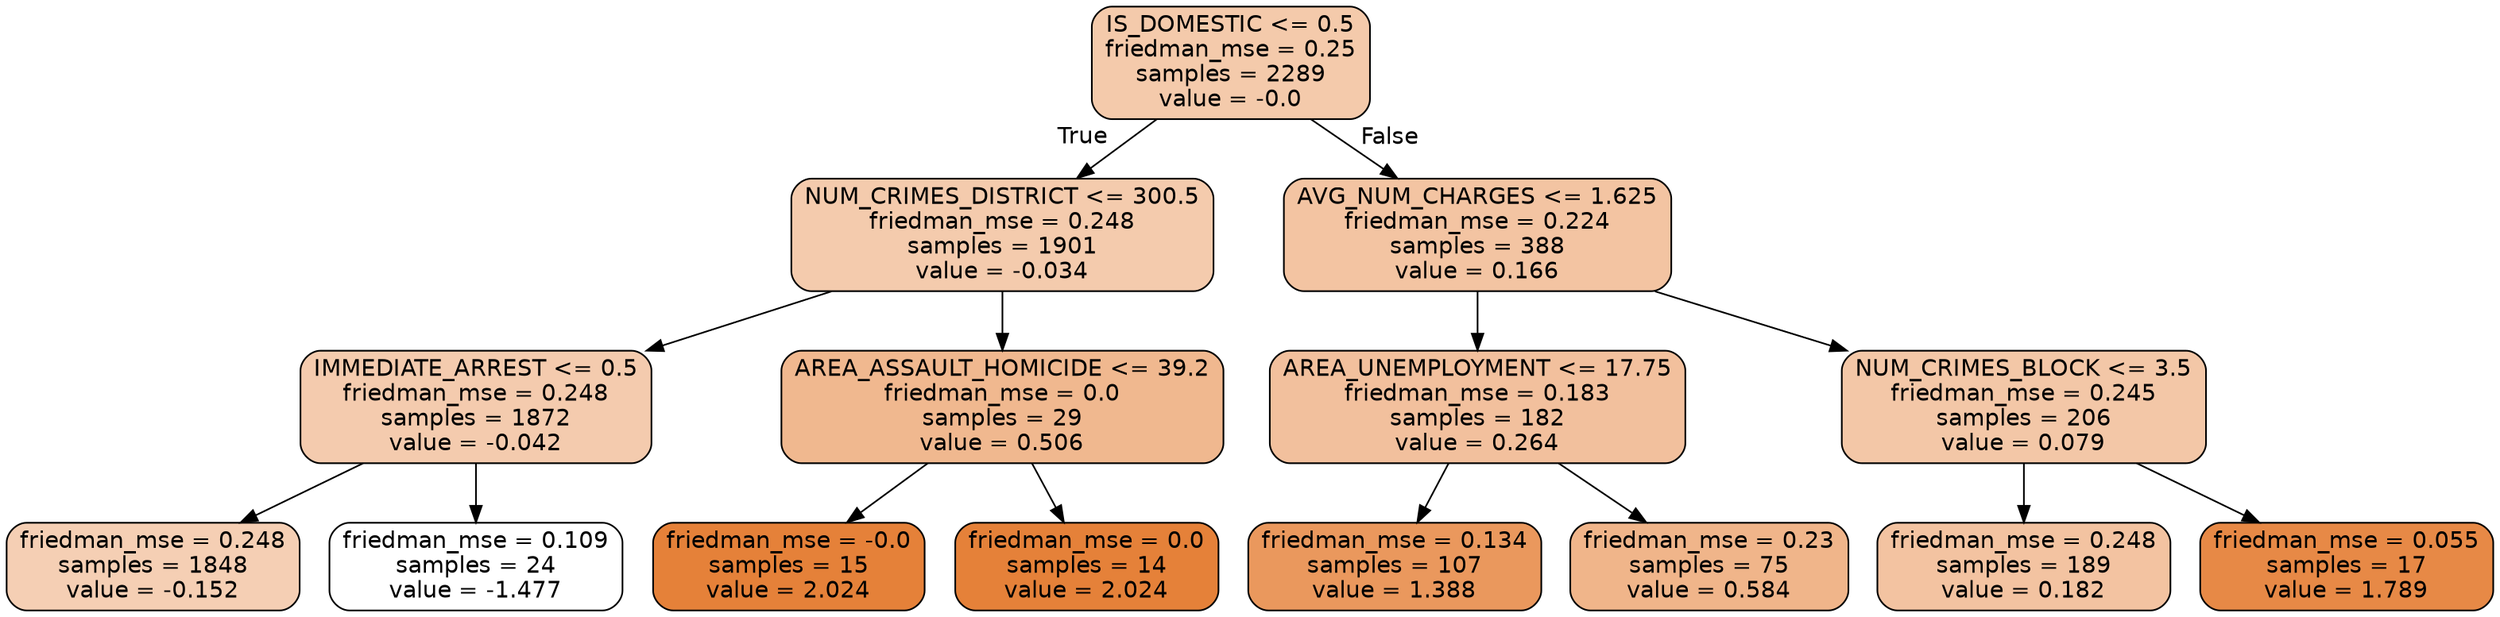 digraph Tree {
node [shape=box, style="filled, rounded", color="black", fontname="helvetica"] ;
edge [fontname="helvetica"] ;
0 [label="IS_DOMESTIC <= 0.5\nfriedman_mse = 0.25\nsamples = 2289\nvalue = -0.0", fillcolor="#f4caab"] ;
1 [label="NUM_CRIMES_DISTRICT <= 300.5\nfriedman_mse = 0.248\nsamples = 1901\nvalue = -0.034", fillcolor="#f4cbad"] ;
0 -> 1 [labeldistance=2.5, labelangle=45, headlabel="True"] ;
2 [label="IMMEDIATE_ARREST <= 0.5\nfriedman_mse = 0.248\nsamples = 1872\nvalue = -0.042", fillcolor="#f4cbae"] ;
1 -> 2 ;
3 [label="friedman_mse = 0.248\nsamples = 1848\nvalue = -0.152", fillcolor="#f5cfb4"] ;
2 -> 3 ;
4 [label="friedman_mse = 0.109\nsamples = 24\nvalue = -1.477", fillcolor="#ffffff"] ;
2 -> 4 ;
5 [label="AREA_ASSAULT_HOMICIDE <= 39.2\nfriedman_mse = 0.0\nsamples = 29\nvalue = 0.506", fillcolor="#f0b88f"] ;
1 -> 5 ;
6 [label="friedman_mse = -0.0\nsamples = 15\nvalue = 2.024", fillcolor="#e58139"] ;
5 -> 6 ;
7 [label="friedman_mse = 0.0\nsamples = 14\nvalue = 2.024", fillcolor="#e58139"] ;
5 -> 7 ;
8 [label="AVG_NUM_CHARGES <= 1.625\nfriedman_mse = 0.224\nsamples = 388\nvalue = 0.166", fillcolor="#f3c4a2"] ;
0 -> 8 [labeldistance=2.5, labelangle=-45, headlabel="False"] ;
9 [label="AREA_UNEMPLOYMENT <= 17.75\nfriedman_mse = 0.183\nsamples = 182\nvalue = 0.264", fillcolor="#f2c09d"] ;
8 -> 9 ;
10 [label="friedman_mse = 0.134\nsamples = 107\nvalue = 1.388", fillcolor="#ea985d"] ;
9 -> 10 ;
11 [label="friedman_mse = 0.23\nsamples = 75\nvalue = 0.584", fillcolor="#f0b58a"] ;
9 -> 11 ;
12 [label="NUM_CRIMES_BLOCK <= 3.5\nfriedman_mse = 0.245\nsamples = 206\nvalue = 0.079", fillcolor="#f3c7a7"] ;
8 -> 12 ;
13 [label="friedman_mse = 0.248\nsamples = 189\nvalue = 0.182", fillcolor="#f3c3a1"] ;
12 -> 13 ;
14 [label="friedman_mse = 0.055\nsamples = 17\nvalue = 1.789", fillcolor="#e78946"] ;
12 -> 14 ;
}